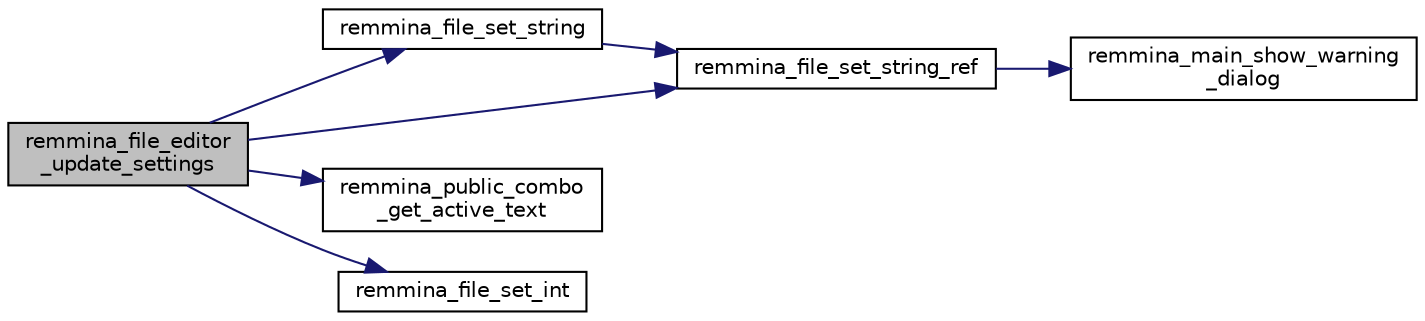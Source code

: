 digraph "remmina_file_editor_update_settings"
{
  edge [fontname="Helvetica",fontsize="10",labelfontname="Helvetica",labelfontsize="10"];
  node [fontname="Helvetica",fontsize="10",shape=record];
  rankdir="LR";
  Node3896 [label="remmina_file_editor\l_update_settings",height=0.2,width=0.4,color="black", fillcolor="grey75", style="filled", fontcolor="black"];
  Node3896 -> Node3897 [color="midnightblue",fontsize="10",style="solid",fontname="Helvetica"];
  Node3897 [label="remmina_file_set_string",height=0.2,width=0.4,color="black", fillcolor="white", style="filled",URL="$remmina__file_8c.html#a85ca1ca2d0bf9ef29e490c6f4527a954"];
  Node3897 -> Node3898 [color="midnightblue",fontsize="10",style="solid",fontname="Helvetica"];
  Node3898 [label="remmina_file_set_string_ref",height=0.2,width=0.4,color="black", fillcolor="white", style="filled",URL="$remmina__file_8c.html#a74951c1067a1a5e1341f5e1c1206dec6"];
  Node3898 -> Node3899 [color="midnightblue",fontsize="10",style="solid",fontname="Helvetica"];
  Node3899 [label="remmina_main_show_warning\l_dialog",height=0.2,width=0.4,color="black", fillcolor="white", style="filled",URL="$remmina__main_8c.html#ad99b9c0bf2fa8c166a8b4a09e06ffdf7"];
  Node3896 -> Node3898 [color="midnightblue",fontsize="10",style="solid",fontname="Helvetica"];
  Node3896 -> Node3900 [color="midnightblue",fontsize="10",style="solid",fontname="Helvetica"];
  Node3900 [label="remmina_public_combo\l_get_active_text",height=0.2,width=0.4,color="black", fillcolor="white", style="filled",URL="$remmina__public_8c.html#af1679d83834c8409f23e00c555d677fb"];
  Node3896 -> Node3901 [color="midnightblue",fontsize="10",style="solid",fontname="Helvetica"];
  Node3901 [label="remmina_file_set_int",height=0.2,width=0.4,color="black", fillcolor="white", style="filled",URL="$remmina__file_8c.html#af153b0d289ac93f6ecdaa15d5f3b9b8c"];
}
